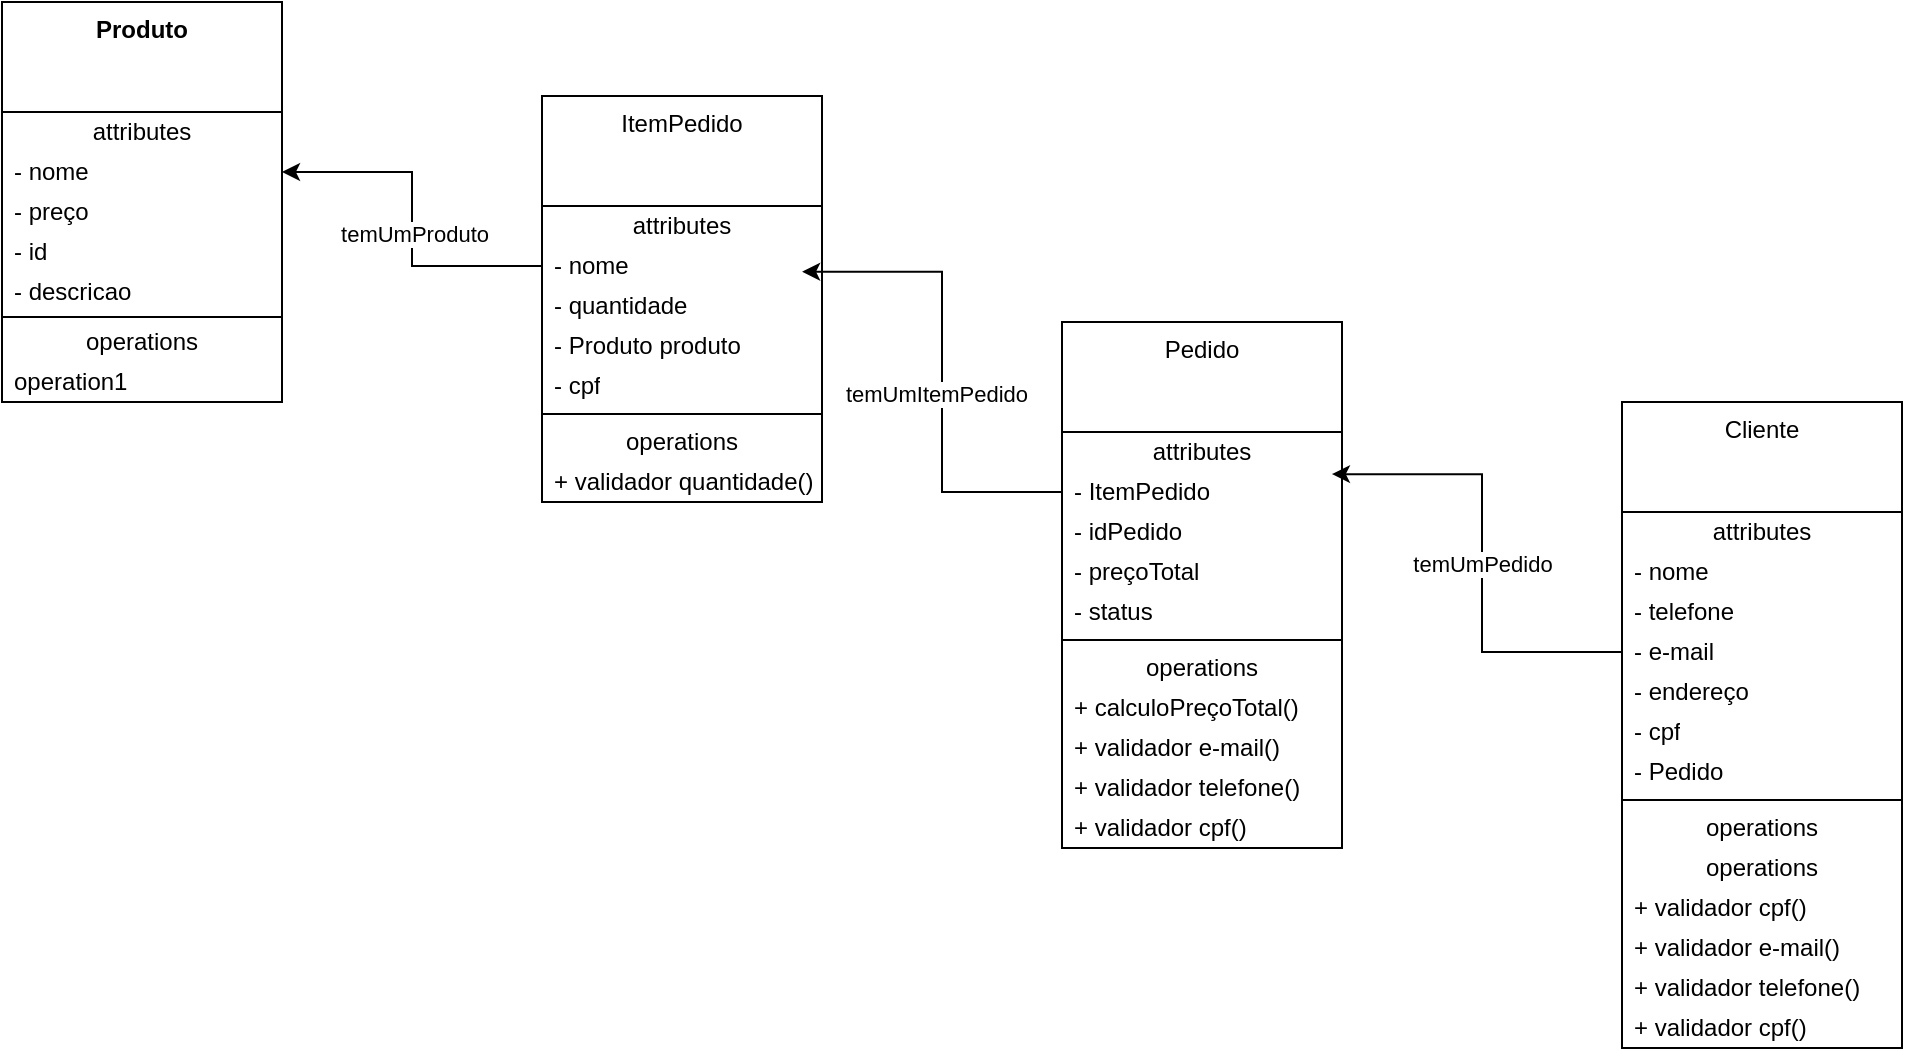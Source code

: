 <mxfile version="24.7.6">
  <diagram name="Página-1" id="8Nb5FwKKSOWdsS6qw_k5">
    <mxGraphModel dx="1028" dy="551" grid="1" gridSize="10" guides="1" tooltips="1" connect="1" arrows="1" fold="1" page="1" pageScale="1" pageWidth="827" pageHeight="1169" math="0" shadow="0">
      <root>
        <mxCell id="0" />
        <mxCell id="1" parent="0" />
        <mxCell id="W0RgV5TRmyjMareamsaO-5" value="&lt;b&gt;Produto&lt;/b&gt;" style="swimlane;fontStyle=0;align=center;verticalAlign=top;childLayout=stackLayout;horizontal=1;startSize=55;horizontalStack=0;resizeParent=1;resizeParentMax=0;resizeLast=0;collapsible=0;marginBottom=0;html=1;whiteSpace=wrap;" vertex="1" parent="1">
          <mxGeometry width="140" height="200" as="geometry" />
        </mxCell>
        <mxCell id="W0RgV5TRmyjMareamsaO-6" value="attributes" style="text;html=1;strokeColor=none;fillColor=none;align=center;verticalAlign=middle;spacingLeft=4;spacingRight=4;overflow=hidden;rotatable=0;points=[[0,0.5],[1,0.5]];portConstraint=eastwest;whiteSpace=wrap;" vertex="1" parent="W0RgV5TRmyjMareamsaO-5">
          <mxGeometry y="55" width="140" height="20" as="geometry" />
        </mxCell>
        <mxCell id="W0RgV5TRmyjMareamsaO-7" value="- nome&lt;div&gt;- preço&lt;/div&gt;&lt;div&gt;- id&lt;/div&gt;" style="text;html=1;strokeColor=none;fillColor=none;align=left;verticalAlign=middle;spacingLeft=4;spacingRight=4;overflow=hidden;rotatable=0;points=[[0,0.5],[1,0.5]];portConstraint=eastwest;whiteSpace=wrap;" vertex="1" parent="W0RgV5TRmyjMareamsaO-5">
          <mxGeometry y="75" width="140" height="20" as="geometry" />
        </mxCell>
        <mxCell id="W0RgV5TRmyjMareamsaO-38" value="&lt;div&gt;&lt;span style=&quot;background-color: initial;&quot;&gt;- preço&lt;/span&gt;&lt;/div&gt;" style="text;html=1;strokeColor=none;fillColor=none;align=left;verticalAlign=middle;spacingLeft=4;spacingRight=4;overflow=hidden;rotatable=0;points=[[0,0.5],[1,0.5]];portConstraint=eastwest;whiteSpace=wrap;" vertex="1" parent="W0RgV5TRmyjMareamsaO-5">
          <mxGeometry y="95" width="140" height="20" as="geometry" />
        </mxCell>
        <mxCell id="W0RgV5TRmyjMareamsaO-40" value="&lt;div&gt;&lt;span style=&quot;background-color: initial;&quot;&gt;- id&lt;/span&gt;&lt;/div&gt;" style="text;html=1;strokeColor=none;fillColor=none;align=left;verticalAlign=middle;spacingLeft=4;spacingRight=4;overflow=hidden;rotatable=0;points=[[0,0.5],[1,0.5]];portConstraint=eastwest;whiteSpace=wrap;" vertex="1" parent="W0RgV5TRmyjMareamsaO-5">
          <mxGeometry y="115" width="140" height="20" as="geometry" />
        </mxCell>
        <mxCell id="W0RgV5TRmyjMareamsaO-41" value="&lt;div&gt;&lt;span style=&quot;background-color: initial;&quot;&gt;- descricao&lt;/span&gt;&lt;/div&gt;" style="text;html=1;strokeColor=none;fillColor=none;align=left;verticalAlign=middle;spacingLeft=4;spacingRight=4;overflow=hidden;rotatable=0;points=[[0,0.5],[1,0.5]];portConstraint=eastwest;whiteSpace=wrap;" vertex="1" parent="W0RgV5TRmyjMareamsaO-5">
          <mxGeometry y="135" width="140" height="20" as="geometry" />
        </mxCell>
        <mxCell id="W0RgV5TRmyjMareamsaO-10" value="" style="line;strokeWidth=1;fillColor=none;align=left;verticalAlign=middle;spacingTop=-1;spacingLeft=3;spacingRight=3;rotatable=0;labelPosition=right;points=[];portConstraint=eastwest;" vertex="1" parent="W0RgV5TRmyjMareamsaO-5">
          <mxGeometry y="155" width="140" height="5" as="geometry" />
        </mxCell>
        <mxCell id="W0RgV5TRmyjMareamsaO-11" value="operations" style="text;html=1;strokeColor=none;fillColor=none;align=center;verticalAlign=middle;spacingLeft=4;spacingRight=4;overflow=hidden;rotatable=0;points=[[0,0.5],[1,0.5]];portConstraint=eastwest;whiteSpace=wrap;" vertex="1" parent="W0RgV5TRmyjMareamsaO-5">
          <mxGeometry y="160" width="140" height="20" as="geometry" />
        </mxCell>
        <mxCell id="W0RgV5TRmyjMareamsaO-12" value="operation1" style="text;html=1;strokeColor=none;fillColor=none;align=left;verticalAlign=middle;spacingLeft=4;spacingRight=4;overflow=hidden;rotatable=0;points=[[0,0.5],[1,0.5]];portConstraint=eastwest;whiteSpace=wrap;" vertex="1" parent="W0RgV5TRmyjMareamsaO-5">
          <mxGeometry y="180" width="140" height="20" as="geometry" />
        </mxCell>
        <mxCell id="W0RgV5TRmyjMareamsaO-13" value="Pedido" style="swimlane;fontStyle=0;align=center;verticalAlign=top;childLayout=stackLayout;horizontal=1;startSize=55;horizontalStack=0;resizeParent=1;resizeParentMax=0;resizeLast=0;collapsible=0;marginBottom=0;html=1;whiteSpace=wrap;" vertex="1" parent="1">
          <mxGeometry x="530" y="160" width="140" height="263" as="geometry" />
        </mxCell>
        <mxCell id="W0RgV5TRmyjMareamsaO-14" value="attributes" style="text;html=1;strokeColor=none;fillColor=none;align=center;verticalAlign=middle;spacingLeft=4;spacingRight=4;overflow=hidden;rotatable=0;points=[[0,0.5],[1,0.5]];portConstraint=eastwest;whiteSpace=wrap;" vertex="1" parent="W0RgV5TRmyjMareamsaO-13">
          <mxGeometry y="55" width="140" height="20" as="geometry" />
        </mxCell>
        <mxCell id="W0RgV5TRmyjMareamsaO-15" value="- ItemPedido" style="text;html=1;strokeColor=none;fillColor=none;align=left;verticalAlign=middle;spacingLeft=4;spacingRight=4;overflow=hidden;rotatable=0;points=[[0,0.5],[1,0.5]];portConstraint=eastwest;whiteSpace=wrap;" vertex="1" parent="W0RgV5TRmyjMareamsaO-13">
          <mxGeometry y="75" width="140" height="20" as="geometry" />
        </mxCell>
        <mxCell id="W0RgV5TRmyjMareamsaO-42" value="- idPedido" style="text;html=1;strokeColor=none;fillColor=none;align=left;verticalAlign=middle;spacingLeft=4;spacingRight=4;overflow=hidden;rotatable=0;points=[[0,0.5],[1,0.5]];portConstraint=eastwest;whiteSpace=wrap;" vertex="1" parent="W0RgV5TRmyjMareamsaO-13">
          <mxGeometry y="95" width="140" height="20" as="geometry" />
        </mxCell>
        <mxCell id="W0RgV5TRmyjMareamsaO-43" value="- preçoTotal" style="text;html=1;strokeColor=none;fillColor=none;align=left;verticalAlign=middle;spacingLeft=4;spacingRight=4;overflow=hidden;rotatable=0;points=[[0,0.5],[1,0.5]];portConstraint=eastwest;whiteSpace=wrap;" vertex="1" parent="W0RgV5TRmyjMareamsaO-13">
          <mxGeometry y="115" width="140" height="20" as="geometry" />
        </mxCell>
        <mxCell id="W0RgV5TRmyjMareamsaO-44" value="- status" style="text;html=1;strokeColor=none;fillColor=none;align=left;verticalAlign=middle;spacingLeft=4;spacingRight=4;overflow=hidden;rotatable=0;points=[[0,0.5],[1,0.5]];portConstraint=eastwest;whiteSpace=wrap;" vertex="1" parent="W0RgV5TRmyjMareamsaO-13">
          <mxGeometry y="135" width="140" height="20" as="geometry" />
        </mxCell>
        <mxCell id="W0RgV5TRmyjMareamsaO-18" value="" style="line;strokeWidth=1;fillColor=none;align=left;verticalAlign=middle;spacingTop=-1;spacingLeft=3;spacingRight=3;rotatable=0;labelPosition=right;points=[];portConstraint=eastwest;" vertex="1" parent="W0RgV5TRmyjMareamsaO-13">
          <mxGeometry y="155" width="140" height="8" as="geometry" />
        </mxCell>
        <mxCell id="W0RgV5TRmyjMareamsaO-19" value="operations" style="text;html=1;strokeColor=none;fillColor=none;align=center;verticalAlign=middle;spacingLeft=4;spacingRight=4;overflow=hidden;rotatable=0;points=[[0,0.5],[1,0.5]];portConstraint=eastwest;whiteSpace=wrap;" vertex="1" parent="W0RgV5TRmyjMareamsaO-13">
          <mxGeometry y="163" width="140" height="20" as="geometry" />
        </mxCell>
        <mxCell id="W0RgV5TRmyjMareamsaO-20" value="+ calculoPreçoTotal()" style="text;html=1;align=left;verticalAlign=middle;spacingLeft=4;spacingRight=4;overflow=hidden;rotatable=0;points=[[0,0.5],[1,0.5]];portConstraint=eastwest;whiteSpace=wrap;" vertex="1" parent="W0RgV5TRmyjMareamsaO-13">
          <mxGeometry y="183" width="140" height="20" as="geometry" />
        </mxCell>
        <mxCell id="W0RgV5TRmyjMareamsaO-45" value="+ validador e-mail()" style="text;html=1;align=left;verticalAlign=middle;spacingLeft=4;spacingRight=4;overflow=hidden;rotatable=0;points=[[0,0.5],[1,0.5]];portConstraint=eastwest;whiteSpace=wrap;" vertex="1" parent="W0RgV5TRmyjMareamsaO-13">
          <mxGeometry y="203" width="140" height="20" as="geometry" />
        </mxCell>
        <mxCell id="W0RgV5TRmyjMareamsaO-46" value="+ validador telefone()" style="text;html=1;align=left;verticalAlign=middle;spacingLeft=4;spacingRight=4;overflow=hidden;rotatable=0;points=[[0,0.5],[1,0.5]];portConstraint=eastwest;whiteSpace=wrap;" vertex="1" parent="W0RgV5TRmyjMareamsaO-13">
          <mxGeometry y="223" width="140" height="20" as="geometry" />
        </mxCell>
        <mxCell id="W0RgV5TRmyjMareamsaO-47" value="+ validador cpf()" style="text;html=1;align=left;verticalAlign=middle;spacingLeft=4;spacingRight=4;overflow=hidden;rotatable=0;points=[[0,0.5],[1,0.5]];portConstraint=eastwest;whiteSpace=wrap;" vertex="1" parent="W0RgV5TRmyjMareamsaO-13">
          <mxGeometry y="243" width="140" height="20" as="geometry" />
        </mxCell>
        <mxCell id="W0RgV5TRmyjMareamsaO-49" value="ItemPedido" style="swimlane;fontStyle=0;align=center;verticalAlign=top;childLayout=stackLayout;horizontal=1;startSize=55;horizontalStack=0;resizeParent=1;resizeParentMax=0;resizeLast=0;collapsible=0;marginBottom=0;html=1;whiteSpace=wrap;" vertex="1" parent="1">
          <mxGeometry x="270" y="47" width="140" height="203" as="geometry" />
        </mxCell>
        <mxCell id="W0RgV5TRmyjMareamsaO-50" value="attributes" style="text;html=1;strokeColor=none;fillColor=none;align=center;verticalAlign=middle;spacingLeft=4;spacingRight=4;overflow=hidden;rotatable=0;points=[[0,0.5],[1,0.5]];portConstraint=eastwest;whiteSpace=wrap;" vertex="1" parent="W0RgV5TRmyjMareamsaO-49">
          <mxGeometry y="55" width="140" height="20" as="geometry" />
        </mxCell>
        <mxCell id="W0RgV5TRmyjMareamsaO-51" value="- nome" style="text;html=1;strokeColor=none;fillColor=none;align=left;verticalAlign=middle;spacingLeft=4;spacingRight=4;overflow=hidden;rotatable=0;points=[[0,0.5],[1,0.5]];portConstraint=eastwest;whiteSpace=wrap;" vertex="1" parent="W0RgV5TRmyjMareamsaO-49">
          <mxGeometry y="75" width="140" height="20" as="geometry" />
        </mxCell>
        <mxCell id="W0RgV5TRmyjMareamsaO-52" value="- quantidade" style="text;html=1;strokeColor=none;fillColor=none;align=left;verticalAlign=middle;spacingLeft=4;spacingRight=4;overflow=hidden;rotatable=0;points=[[0,0.5],[1,0.5]];portConstraint=eastwest;whiteSpace=wrap;" vertex="1" parent="W0RgV5TRmyjMareamsaO-49">
          <mxGeometry y="95" width="140" height="20" as="geometry" />
        </mxCell>
        <mxCell id="W0RgV5TRmyjMareamsaO-53" value="- Produto produto" style="text;html=1;strokeColor=none;fillColor=none;align=left;verticalAlign=middle;spacingLeft=4;spacingRight=4;overflow=hidden;rotatable=0;points=[[0,0.5],[1,0.5]];portConstraint=eastwest;whiteSpace=wrap;" vertex="1" parent="W0RgV5TRmyjMareamsaO-49">
          <mxGeometry y="115" width="140" height="20" as="geometry" />
        </mxCell>
        <mxCell id="W0RgV5TRmyjMareamsaO-55" value="- cpf" style="text;html=1;strokeColor=none;fillColor=none;align=left;verticalAlign=middle;spacingLeft=4;spacingRight=4;overflow=hidden;rotatable=0;points=[[0,0.5],[1,0.5]];portConstraint=eastwest;whiteSpace=wrap;" vertex="1" parent="W0RgV5TRmyjMareamsaO-49">
          <mxGeometry y="135" width="140" height="20" as="geometry" />
        </mxCell>
        <mxCell id="W0RgV5TRmyjMareamsaO-56" value="" style="line;strokeWidth=1;fillColor=none;align=left;verticalAlign=middle;spacingTop=-1;spacingLeft=3;spacingRight=3;rotatable=0;labelPosition=right;points=[];portConstraint=eastwest;" vertex="1" parent="W0RgV5TRmyjMareamsaO-49">
          <mxGeometry y="155" width="140" height="8" as="geometry" />
        </mxCell>
        <mxCell id="W0RgV5TRmyjMareamsaO-57" value="operations" style="text;html=1;strokeColor=none;fillColor=none;align=center;verticalAlign=middle;spacingLeft=4;spacingRight=4;overflow=hidden;rotatable=0;points=[[0,0.5],[1,0.5]];portConstraint=eastwest;whiteSpace=wrap;" vertex="1" parent="W0RgV5TRmyjMareamsaO-49">
          <mxGeometry y="163" width="140" height="20" as="geometry" />
        </mxCell>
        <mxCell id="W0RgV5TRmyjMareamsaO-58" value="+ validador quantidade()" style="text;html=1;align=left;verticalAlign=middle;spacingLeft=4;spacingRight=4;overflow=hidden;rotatable=0;points=[[0,0.5],[1,0.5]];portConstraint=eastwest;whiteSpace=wrap;" vertex="1" parent="W0RgV5TRmyjMareamsaO-49">
          <mxGeometry y="183" width="140" height="20" as="geometry" />
        </mxCell>
        <mxCell id="W0RgV5TRmyjMareamsaO-62" value="Cliente" style="swimlane;fontStyle=0;align=center;verticalAlign=top;childLayout=stackLayout;horizontal=1;startSize=55;horizontalStack=0;resizeParent=1;resizeParentMax=0;resizeLast=0;collapsible=0;marginBottom=0;html=1;whiteSpace=wrap;" vertex="1" parent="1">
          <mxGeometry x="810" y="200" width="140" height="323" as="geometry" />
        </mxCell>
        <mxCell id="W0RgV5TRmyjMareamsaO-63" value="attributes" style="text;html=1;strokeColor=none;fillColor=none;align=center;verticalAlign=middle;spacingLeft=4;spacingRight=4;overflow=hidden;rotatable=0;points=[[0,0.5],[1,0.5]];portConstraint=eastwest;whiteSpace=wrap;" vertex="1" parent="W0RgV5TRmyjMareamsaO-62">
          <mxGeometry y="55" width="140" height="20" as="geometry" />
        </mxCell>
        <mxCell id="W0RgV5TRmyjMareamsaO-64" value="- nome" style="text;html=1;strokeColor=none;fillColor=none;align=left;verticalAlign=middle;spacingLeft=4;spacingRight=4;overflow=hidden;rotatable=0;points=[[0,0.5],[1,0.5]];portConstraint=eastwest;whiteSpace=wrap;" vertex="1" parent="W0RgV5TRmyjMareamsaO-62">
          <mxGeometry y="75" width="140" height="20" as="geometry" />
        </mxCell>
        <mxCell id="W0RgV5TRmyjMareamsaO-65" value="- telefone" style="text;html=1;strokeColor=none;fillColor=none;align=left;verticalAlign=middle;spacingLeft=4;spacingRight=4;overflow=hidden;rotatable=0;points=[[0,0.5],[1,0.5]];portConstraint=eastwest;whiteSpace=wrap;" vertex="1" parent="W0RgV5TRmyjMareamsaO-62">
          <mxGeometry y="95" width="140" height="20" as="geometry" />
        </mxCell>
        <mxCell id="W0RgV5TRmyjMareamsaO-66" value="- e-mail" style="text;html=1;strokeColor=none;fillColor=none;align=left;verticalAlign=middle;spacingLeft=4;spacingRight=4;overflow=hidden;rotatable=0;points=[[0,0.5],[1,0.5]];portConstraint=eastwest;whiteSpace=wrap;" vertex="1" parent="W0RgV5TRmyjMareamsaO-62">
          <mxGeometry y="115" width="140" height="20" as="geometry" />
        </mxCell>
        <mxCell id="W0RgV5TRmyjMareamsaO-67" value="- endereço" style="text;html=1;strokeColor=none;fillColor=none;align=left;verticalAlign=middle;spacingLeft=4;spacingRight=4;overflow=hidden;rotatable=0;points=[[0,0.5],[1,0.5]];portConstraint=eastwest;whiteSpace=wrap;" vertex="1" parent="W0RgV5TRmyjMareamsaO-62">
          <mxGeometry y="135" width="140" height="20" as="geometry" />
        </mxCell>
        <mxCell id="W0RgV5TRmyjMareamsaO-68" value="- cpf" style="text;html=1;strokeColor=none;fillColor=none;align=left;verticalAlign=middle;spacingLeft=4;spacingRight=4;overflow=hidden;rotatable=0;points=[[0,0.5],[1,0.5]];portConstraint=eastwest;whiteSpace=wrap;" vertex="1" parent="W0RgV5TRmyjMareamsaO-62">
          <mxGeometry y="155" width="140" height="20" as="geometry" />
        </mxCell>
        <mxCell id="W0RgV5TRmyjMareamsaO-78" value="- Pedido" style="text;html=1;strokeColor=none;fillColor=none;align=left;verticalAlign=middle;spacingLeft=4;spacingRight=4;overflow=hidden;rotatable=0;points=[[0,0.5],[1,0.5]];portConstraint=eastwest;whiteSpace=wrap;" vertex="1" parent="W0RgV5TRmyjMareamsaO-62">
          <mxGeometry y="175" width="140" height="20" as="geometry" />
        </mxCell>
        <mxCell id="W0RgV5TRmyjMareamsaO-69" value="" style="line;strokeWidth=1;fillColor=none;align=left;verticalAlign=middle;spacingTop=-1;spacingLeft=3;spacingRight=3;rotatable=0;labelPosition=right;points=[];portConstraint=eastwest;" vertex="1" parent="W0RgV5TRmyjMareamsaO-62">
          <mxGeometry y="195" width="140" height="8" as="geometry" />
        </mxCell>
        <mxCell id="W0RgV5TRmyjMareamsaO-75" value="operations" style="text;html=1;strokeColor=none;fillColor=none;align=center;verticalAlign=middle;spacingLeft=4;spacingRight=4;overflow=hidden;rotatable=0;points=[[0,0.5],[1,0.5]];portConstraint=eastwest;whiteSpace=wrap;" vertex="1" parent="W0RgV5TRmyjMareamsaO-62">
          <mxGeometry y="203" width="140" height="20" as="geometry" />
        </mxCell>
        <mxCell id="W0RgV5TRmyjMareamsaO-70" value="operations" style="text;html=1;strokeColor=none;fillColor=none;align=center;verticalAlign=middle;spacingLeft=4;spacingRight=4;overflow=hidden;rotatable=0;points=[[0,0.5],[1,0.5]];portConstraint=eastwest;whiteSpace=wrap;" vertex="1" parent="W0RgV5TRmyjMareamsaO-62">
          <mxGeometry y="223" width="140" height="20" as="geometry" />
        </mxCell>
        <mxCell id="W0RgV5TRmyjMareamsaO-71" value="+ validador cpf()" style="text;html=1;align=left;verticalAlign=middle;spacingLeft=4;spacingRight=4;overflow=hidden;rotatable=0;points=[[0,0.5],[1,0.5]];portConstraint=eastwest;whiteSpace=wrap;" vertex="1" parent="W0RgV5TRmyjMareamsaO-62">
          <mxGeometry y="243" width="140" height="20" as="geometry" />
        </mxCell>
        <mxCell id="W0RgV5TRmyjMareamsaO-72" value="+ validador e-mail()" style="text;html=1;align=left;verticalAlign=middle;spacingLeft=4;spacingRight=4;overflow=hidden;rotatable=0;points=[[0,0.5],[1,0.5]];portConstraint=eastwest;whiteSpace=wrap;" vertex="1" parent="W0RgV5TRmyjMareamsaO-62">
          <mxGeometry y="263" width="140" height="20" as="geometry" />
        </mxCell>
        <mxCell id="W0RgV5TRmyjMareamsaO-73" value="+ validador telefone()" style="text;html=1;align=left;verticalAlign=middle;spacingLeft=4;spacingRight=4;overflow=hidden;rotatable=0;points=[[0,0.5],[1,0.5]];portConstraint=eastwest;whiteSpace=wrap;" vertex="1" parent="W0RgV5TRmyjMareamsaO-62">
          <mxGeometry y="283" width="140" height="20" as="geometry" />
        </mxCell>
        <mxCell id="W0RgV5TRmyjMareamsaO-74" value="+ validador cpf()" style="text;html=1;align=left;verticalAlign=middle;spacingLeft=4;spacingRight=4;overflow=hidden;rotatable=0;points=[[0,0.5],[1,0.5]];portConstraint=eastwest;whiteSpace=wrap;" vertex="1" parent="W0RgV5TRmyjMareamsaO-62">
          <mxGeometry y="303" width="140" height="20" as="geometry" />
        </mxCell>
        <mxCell id="W0RgV5TRmyjMareamsaO-76" value="" style="rounded=0;orthogonalLoop=1;jettySize=auto;html=1;entryX=1;entryY=0.5;entryDx=0;entryDy=0;exitX=0;exitY=0.5;exitDx=0;exitDy=0;edgeStyle=orthogonalEdgeStyle;" edge="1" parent="1" source="W0RgV5TRmyjMareamsaO-51" target="W0RgV5TRmyjMareamsaO-7">
          <mxGeometry relative="1" as="geometry" />
        </mxCell>
        <mxCell id="W0RgV5TRmyjMareamsaO-77" value="temUmProduto" style="edgeLabel;html=1;align=center;verticalAlign=middle;resizable=0;points=[];" vertex="1" connectable="0" parent="W0RgV5TRmyjMareamsaO-76">
          <mxGeometry x="-0.083" y="-1" relative="1" as="geometry">
            <mxPoint as="offset" />
          </mxGeometry>
        </mxCell>
        <mxCell id="W0RgV5TRmyjMareamsaO-79" style="edgeStyle=orthogonalEdgeStyle;rounded=0;orthogonalLoop=1;jettySize=auto;html=1;exitX=0;exitY=0.5;exitDx=0;exitDy=0;entryX=0.929;entryY=0.644;entryDx=0;entryDy=0;entryPerimeter=0;" edge="1" parent="1" source="W0RgV5TRmyjMareamsaO-15" target="W0RgV5TRmyjMareamsaO-51">
          <mxGeometry relative="1" as="geometry" />
        </mxCell>
        <mxCell id="W0RgV5TRmyjMareamsaO-80" value="temUmItemPedido" style="edgeLabel;html=1;align=center;verticalAlign=middle;resizable=0;points=[];" vertex="1" connectable="0" parent="W0RgV5TRmyjMareamsaO-79">
          <mxGeometry x="-0.091" y="3" relative="1" as="geometry">
            <mxPoint as="offset" />
          </mxGeometry>
        </mxCell>
        <mxCell id="W0RgV5TRmyjMareamsaO-81" style="edgeStyle=orthogonalEdgeStyle;rounded=0;orthogonalLoop=1;jettySize=auto;html=1;exitX=0;exitY=0.5;exitDx=0;exitDy=0;entryX=0.964;entryY=0.053;entryDx=0;entryDy=0;entryPerimeter=0;" edge="1" parent="1" source="W0RgV5TRmyjMareamsaO-66" target="W0RgV5TRmyjMareamsaO-15">
          <mxGeometry relative="1" as="geometry" />
        </mxCell>
        <mxCell id="W0RgV5TRmyjMareamsaO-82" value="temUmPedido" style="edgeLabel;html=1;align=center;verticalAlign=middle;resizable=0;points=[];" vertex="1" connectable="0" parent="W0RgV5TRmyjMareamsaO-81">
          <mxGeometry x="-0.02" relative="1" as="geometry">
            <mxPoint as="offset" />
          </mxGeometry>
        </mxCell>
      </root>
    </mxGraphModel>
  </diagram>
</mxfile>
